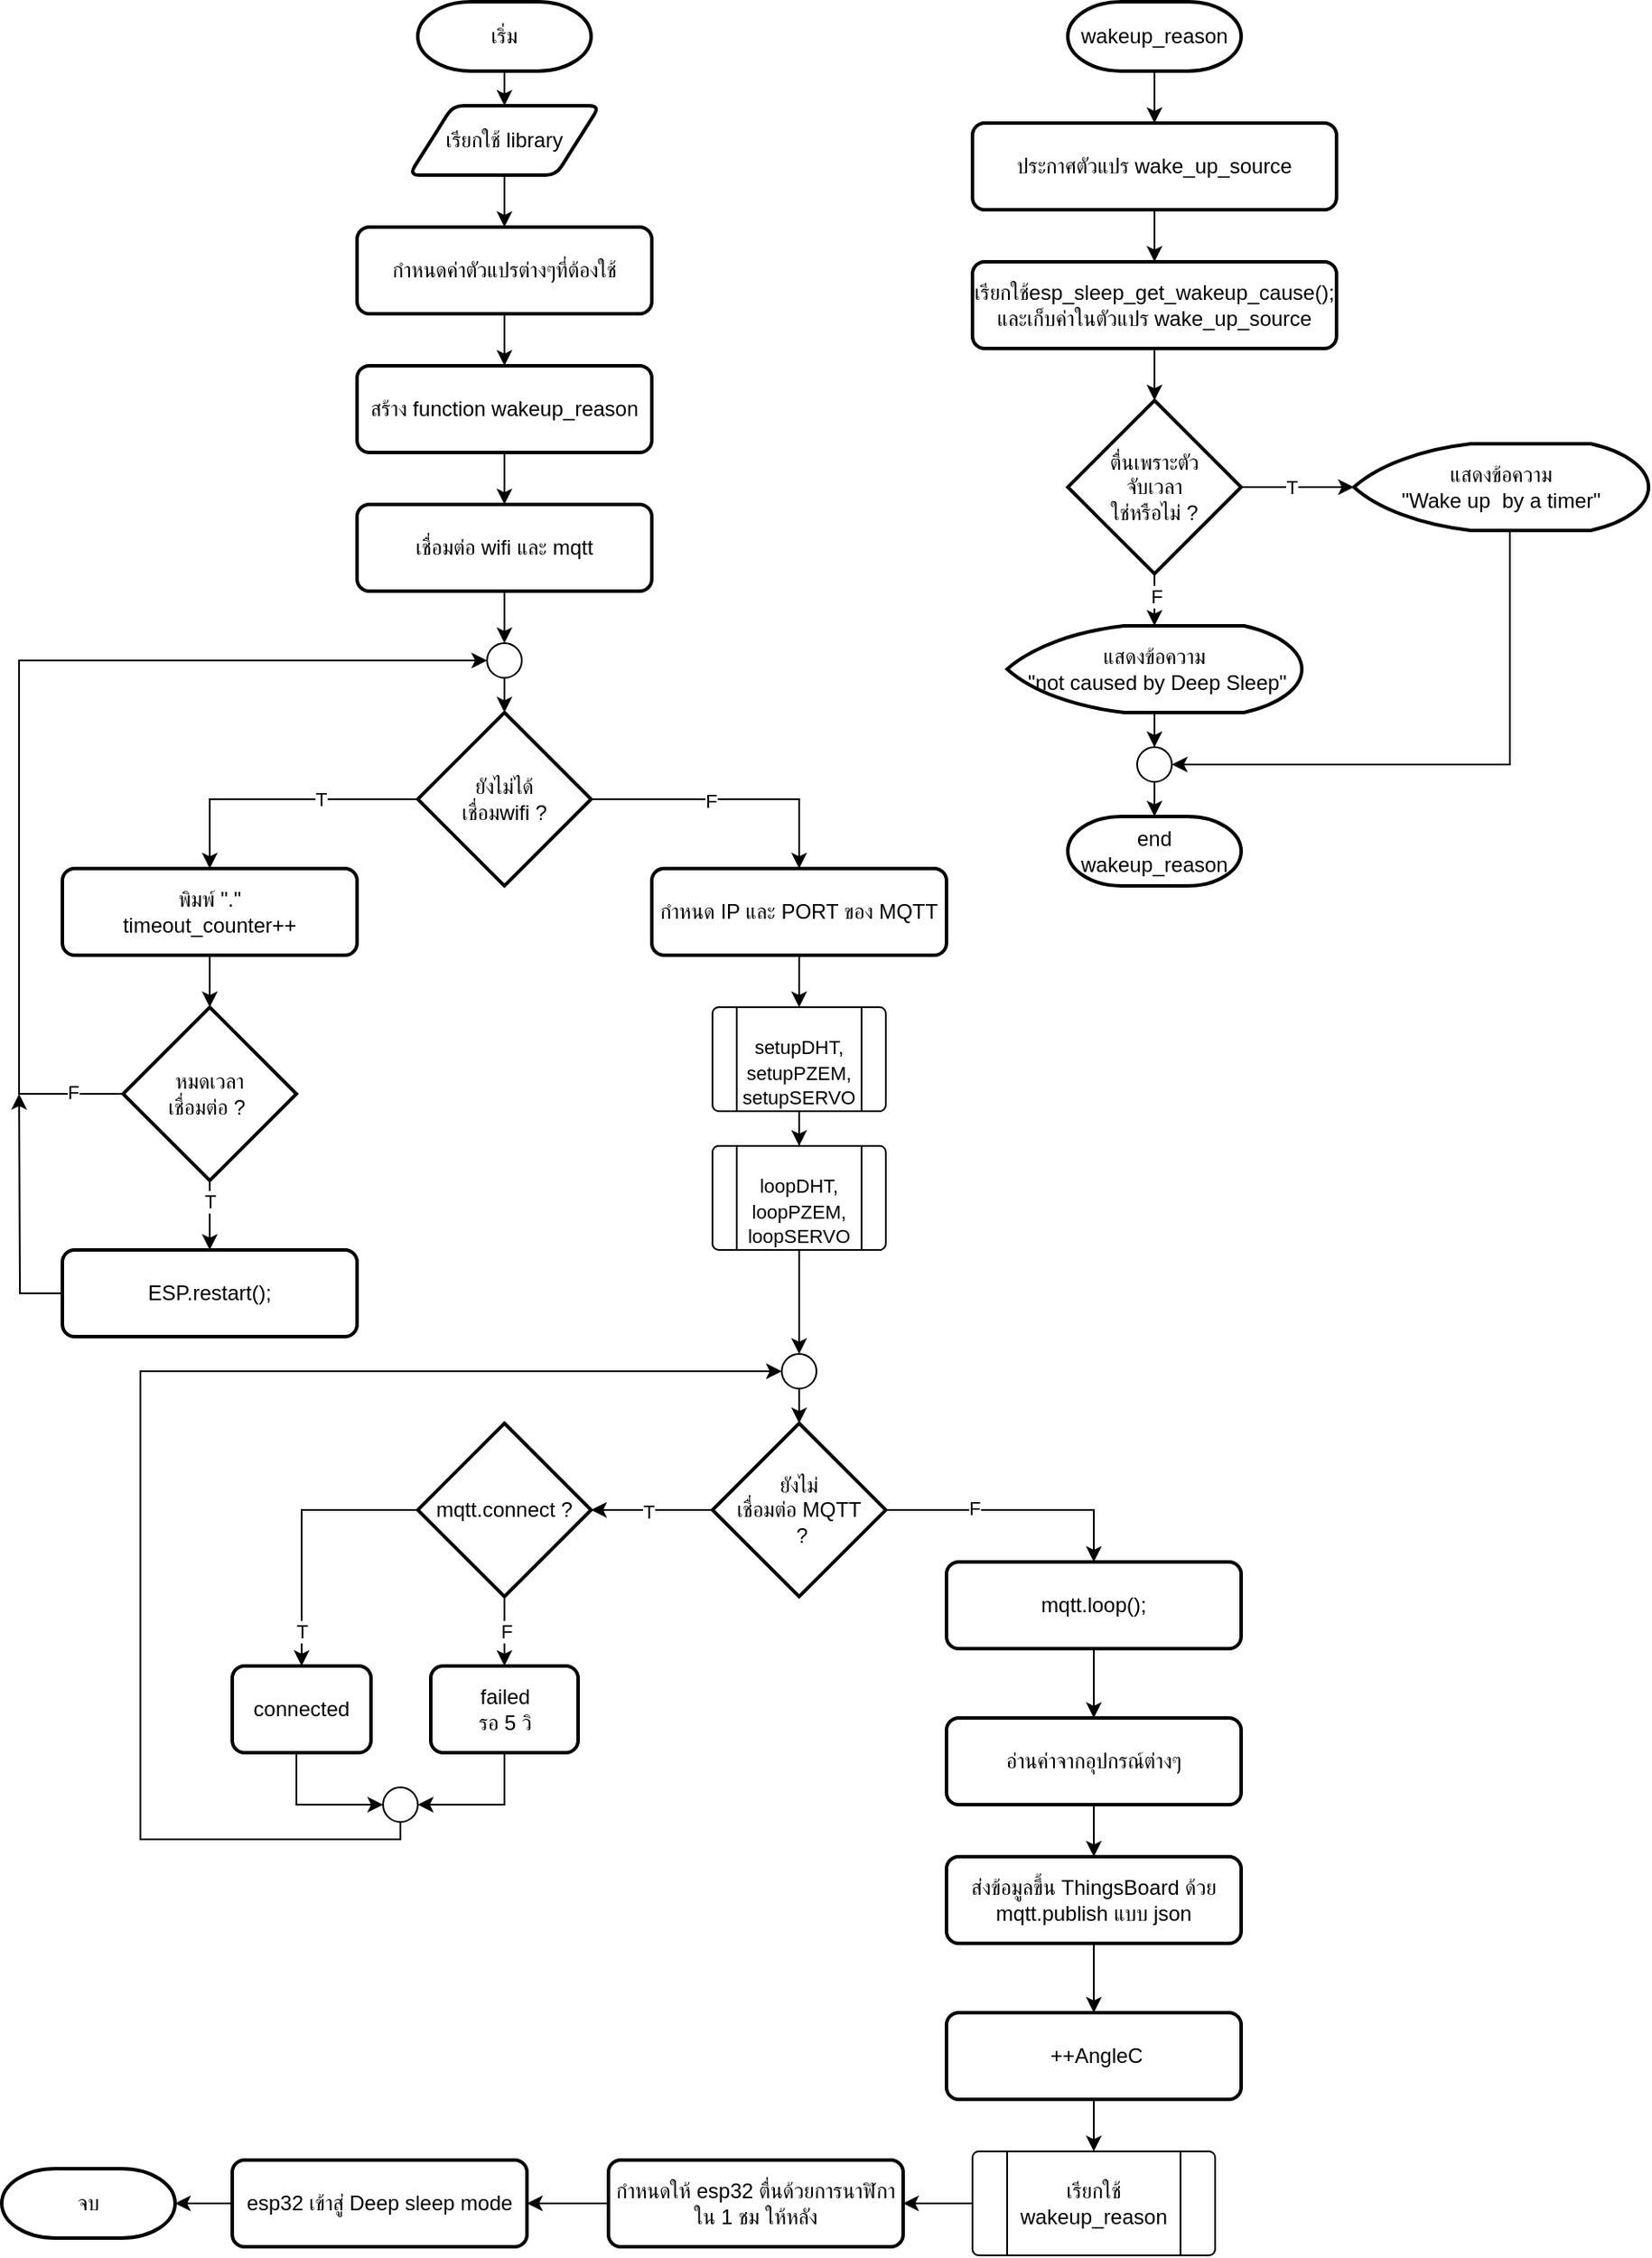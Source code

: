 <mxfile version="22.0.6" type="github">
  <diagram id="C5RBs43oDa-KdzZeNtuy" name="Page-1">
    <mxGraphModel dx="2221" dy="1001" grid="1" gridSize="10" guides="1" tooltips="1" connect="1" arrows="1" fold="1" page="1" pageScale="1" pageWidth="827" pageHeight="1169" math="0" shadow="0">
      <root>
        <mxCell id="WIyWlLk6GJQsqaUBKTNV-0" />
        <mxCell id="WIyWlLk6GJQsqaUBKTNV-1" parent="WIyWlLk6GJQsqaUBKTNV-0" />
        <mxCell id="FAzehwiRH1MLIlhiyja--5" value="" style="edgeStyle=orthogonalEdgeStyle;rounded=0;orthogonalLoop=1;jettySize=auto;html=1;" edge="1" parent="WIyWlLk6GJQsqaUBKTNV-1" source="FAzehwiRH1MLIlhiyja--0" target="FAzehwiRH1MLIlhiyja--1">
          <mxGeometry relative="1" as="geometry" />
        </mxCell>
        <mxCell id="FAzehwiRH1MLIlhiyja--0" value="เริ่ม" style="strokeWidth=2;html=1;shape=mxgraph.flowchart.terminator;whiteSpace=wrap;" vertex="1" parent="WIyWlLk6GJQsqaUBKTNV-1">
          <mxGeometry x="250" y="10" width="100" height="40" as="geometry" />
        </mxCell>
        <mxCell id="FAzehwiRH1MLIlhiyja--6" value="" style="edgeStyle=orthogonalEdgeStyle;rounded=0;orthogonalLoop=1;jettySize=auto;html=1;" edge="1" parent="WIyWlLk6GJQsqaUBKTNV-1" source="FAzehwiRH1MLIlhiyja--1" target="FAzehwiRH1MLIlhiyja--2">
          <mxGeometry relative="1" as="geometry" />
        </mxCell>
        <mxCell id="FAzehwiRH1MLIlhiyja--1" value="เรียกใช้&amp;nbsp;library" style="shape=parallelogram;html=1;strokeWidth=2;perimeter=parallelogramPerimeter;whiteSpace=wrap;rounded=1;arcSize=12;size=0.23;" vertex="1" parent="WIyWlLk6GJQsqaUBKTNV-1">
          <mxGeometry x="245" y="70" width="110" height="40" as="geometry" />
        </mxCell>
        <mxCell id="FAzehwiRH1MLIlhiyja--8" value="" style="edgeStyle=orthogonalEdgeStyle;rounded=0;orthogonalLoop=1;jettySize=auto;html=1;" edge="1" parent="WIyWlLk6GJQsqaUBKTNV-1" source="FAzehwiRH1MLIlhiyja--2" target="FAzehwiRH1MLIlhiyja--7">
          <mxGeometry relative="1" as="geometry" />
        </mxCell>
        <mxCell id="FAzehwiRH1MLIlhiyja--2" value="กำหนดค่าตัวแปรต่างๆที่ต้องใช้" style="rounded=1;whiteSpace=wrap;html=1;absoluteArcSize=1;arcSize=14;strokeWidth=2;" vertex="1" parent="WIyWlLk6GJQsqaUBKTNV-1">
          <mxGeometry x="215" y="140" width="170" height="50" as="geometry" />
        </mxCell>
        <mxCell id="FAzehwiRH1MLIlhiyja--14" value="" style="edgeStyle=orthogonalEdgeStyle;rounded=0;orthogonalLoop=1;jettySize=auto;html=1;" edge="1" parent="WIyWlLk6GJQsqaUBKTNV-1" source="FAzehwiRH1MLIlhiyja--7" target="FAzehwiRH1MLIlhiyja--10">
          <mxGeometry relative="1" as="geometry" />
        </mxCell>
        <mxCell id="FAzehwiRH1MLIlhiyja--7" value="สร้าง function&amp;nbsp;wakeup_reason" style="rounded=1;whiteSpace=wrap;html=1;absoluteArcSize=1;arcSize=14;strokeWidth=2;" vertex="1" parent="WIyWlLk6GJQsqaUBKTNV-1">
          <mxGeometry x="215" y="220" width="170" height="50" as="geometry" />
        </mxCell>
        <mxCell id="FAzehwiRH1MLIlhiyja--22" value="" style="edgeStyle=orthogonalEdgeStyle;rounded=0;orthogonalLoop=1;jettySize=auto;html=1;" edge="1" parent="WIyWlLk6GJQsqaUBKTNV-1" source="FAzehwiRH1MLIlhiyja--10" target="FAzehwiRH1MLIlhiyja--21">
          <mxGeometry relative="1" as="geometry" />
        </mxCell>
        <mxCell id="FAzehwiRH1MLIlhiyja--10" value="เชื่อมต่อ wifi และ mqtt" style="rounded=1;whiteSpace=wrap;html=1;absoluteArcSize=1;arcSize=14;strokeWidth=2;" vertex="1" parent="WIyWlLk6GJQsqaUBKTNV-1">
          <mxGeometry x="215" y="300" width="170" height="50" as="geometry" />
        </mxCell>
        <mxCell id="FAzehwiRH1MLIlhiyja--16" style="edgeStyle=orthogonalEdgeStyle;rounded=0;orthogonalLoop=1;jettySize=auto;html=1;exitX=0;exitY=0.5;exitDx=0;exitDy=0;exitPerimeter=0;entryX=0.5;entryY=0;entryDx=0;entryDy=0;" edge="1" parent="WIyWlLk6GJQsqaUBKTNV-1" source="FAzehwiRH1MLIlhiyja--11" target="FAzehwiRH1MLIlhiyja--12">
          <mxGeometry relative="1" as="geometry" />
        </mxCell>
        <mxCell id="FAzehwiRH1MLIlhiyja--27" value="T" style="edgeLabel;html=1;align=center;verticalAlign=middle;resizable=0;points=[];" vertex="1" connectable="0" parent="FAzehwiRH1MLIlhiyja--16">
          <mxGeometry x="-0.601" y="1" relative="1" as="geometry">
            <mxPoint x="-24" y="-1" as="offset" />
          </mxGeometry>
        </mxCell>
        <mxCell id="FAzehwiRH1MLIlhiyja--31" style="edgeStyle=orthogonalEdgeStyle;rounded=0;orthogonalLoop=1;jettySize=auto;html=1;entryX=0.5;entryY=0;entryDx=0;entryDy=0;" edge="1" parent="WIyWlLk6GJQsqaUBKTNV-1" source="FAzehwiRH1MLIlhiyja--11" target="FAzehwiRH1MLIlhiyja--30">
          <mxGeometry relative="1" as="geometry" />
        </mxCell>
        <mxCell id="FAzehwiRH1MLIlhiyja--32" value="F" style="edgeLabel;html=1;align=center;verticalAlign=middle;resizable=0;points=[];" vertex="1" connectable="0" parent="FAzehwiRH1MLIlhiyja--31">
          <mxGeometry x="-0.136" y="-1" relative="1" as="geometry">
            <mxPoint as="offset" />
          </mxGeometry>
        </mxCell>
        <mxCell id="FAzehwiRH1MLIlhiyja--11" value="ยังไม่ได้&lt;br&gt;เชื่อมwifi ?" style="strokeWidth=2;html=1;shape=mxgraph.flowchart.decision;whiteSpace=wrap;" vertex="1" parent="WIyWlLk6GJQsqaUBKTNV-1">
          <mxGeometry x="250" y="420" width="100" height="100" as="geometry" />
        </mxCell>
        <mxCell id="FAzehwiRH1MLIlhiyja--19" value="" style="edgeStyle=orthogonalEdgeStyle;rounded=0;orthogonalLoop=1;jettySize=auto;html=1;" edge="1" parent="WIyWlLk6GJQsqaUBKTNV-1" source="FAzehwiRH1MLIlhiyja--12" target="FAzehwiRH1MLIlhiyja--13">
          <mxGeometry relative="1" as="geometry" />
        </mxCell>
        <mxCell id="FAzehwiRH1MLIlhiyja--12" value="พิมพ์ &quot;.&quot;&lt;br&gt;timeout_counter++" style="rounded=1;whiteSpace=wrap;html=1;absoluteArcSize=1;arcSize=14;strokeWidth=2;" vertex="1" parent="WIyWlLk6GJQsqaUBKTNV-1">
          <mxGeometry x="45" y="510" width="170" height="50" as="geometry" />
        </mxCell>
        <mxCell id="FAzehwiRH1MLIlhiyja--18" value="" style="edgeStyle=orthogonalEdgeStyle;rounded=0;orthogonalLoop=1;jettySize=auto;html=1;" edge="1" parent="WIyWlLk6GJQsqaUBKTNV-1" source="FAzehwiRH1MLIlhiyja--13" target="FAzehwiRH1MLIlhiyja--17">
          <mxGeometry relative="1" as="geometry" />
        </mxCell>
        <mxCell id="FAzehwiRH1MLIlhiyja--24" value="T" style="edgeLabel;html=1;align=center;verticalAlign=middle;resizable=0;points=[];" vertex="1" connectable="0" parent="FAzehwiRH1MLIlhiyja--18">
          <mxGeometry x="-0.393" y="1" relative="1" as="geometry">
            <mxPoint x="-1" as="offset" />
          </mxGeometry>
        </mxCell>
        <mxCell id="FAzehwiRH1MLIlhiyja--20" style="edgeStyle=orthogonalEdgeStyle;rounded=0;orthogonalLoop=1;jettySize=auto;html=1;entryX=0;entryY=0.5;entryDx=0;entryDy=0;entryPerimeter=0;exitX=0;exitY=0.5;exitDx=0;exitDy=0;exitPerimeter=0;" edge="1" parent="WIyWlLk6GJQsqaUBKTNV-1" source="FAzehwiRH1MLIlhiyja--13" target="FAzehwiRH1MLIlhiyja--21">
          <mxGeometry relative="1" as="geometry">
            <mxPoint x="220" y="510" as="targetPoint" />
            <mxPoint x="100" y="845" as="sourcePoint" />
            <Array as="points">
              <mxPoint x="20" y="640" />
              <mxPoint x="20" y="390" />
            </Array>
          </mxGeometry>
        </mxCell>
        <mxCell id="FAzehwiRH1MLIlhiyja--25" value="F" style="edgeLabel;html=1;align=center;verticalAlign=middle;resizable=0;points=[];" vertex="1" connectable="0" parent="FAzehwiRH1MLIlhiyja--20">
          <mxGeometry x="-0.899" y="-1" relative="1" as="geometry">
            <mxPoint as="offset" />
          </mxGeometry>
        </mxCell>
        <mxCell id="FAzehwiRH1MLIlhiyja--13" value="หมดเวลา&lt;br&gt;เชื่อมต่อ ?&amp;nbsp;" style="strokeWidth=2;html=1;shape=mxgraph.flowchart.decision;whiteSpace=wrap;" vertex="1" parent="WIyWlLk6GJQsqaUBKTNV-1">
          <mxGeometry x="80" y="590" width="100" height="100" as="geometry" />
        </mxCell>
        <mxCell id="FAzehwiRH1MLIlhiyja--33" style="edgeStyle=orthogonalEdgeStyle;rounded=0;orthogonalLoop=1;jettySize=auto;html=1;" edge="1" parent="WIyWlLk6GJQsqaUBKTNV-1" source="FAzehwiRH1MLIlhiyja--17">
          <mxGeometry relative="1" as="geometry">
            <mxPoint x="20" y="640" as="targetPoint" />
          </mxGeometry>
        </mxCell>
        <mxCell id="FAzehwiRH1MLIlhiyja--17" value="ESP.restart();" style="rounded=1;whiteSpace=wrap;html=1;absoluteArcSize=1;arcSize=14;strokeWidth=2;" vertex="1" parent="WIyWlLk6GJQsqaUBKTNV-1">
          <mxGeometry x="45" y="730" width="170" height="50" as="geometry" />
        </mxCell>
        <mxCell id="FAzehwiRH1MLIlhiyja--23" value="" style="edgeStyle=orthogonalEdgeStyle;rounded=0;orthogonalLoop=1;jettySize=auto;html=1;" edge="1" parent="WIyWlLk6GJQsqaUBKTNV-1" source="FAzehwiRH1MLIlhiyja--21" target="FAzehwiRH1MLIlhiyja--11">
          <mxGeometry relative="1" as="geometry" />
        </mxCell>
        <mxCell id="FAzehwiRH1MLIlhiyja--21" value="" style="verticalLabelPosition=bottom;verticalAlign=top;html=1;shape=mxgraph.flowchart.on-page_reference;" vertex="1" parent="WIyWlLk6GJQsqaUBKTNV-1">
          <mxGeometry x="290" y="380" width="20" height="20" as="geometry" />
        </mxCell>
        <mxCell id="FAzehwiRH1MLIlhiyja--48" value="" style="edgeStyle=orthogonalEdgeStyle;rounded=0;orthogonalLoop=1;jettySize=auto;html=1;" edge="1" parent="WIyWlLk6GJQsqaUBKTNV-1" source="FAzehwiRH1MLIlhiyja--30" target="FAzehwiRH1MLIlhiyja--36">
          <mxGeometry relative="1" as="geometry" />
        </mxCell>
        <mxCell id="FAzehwiRH1MLIlhiyja--30" value="กำหนด IP และ PORT ของ MQTT" style="rounded=1;whiteSpace=wrap;html=1;absoluteArcSize=1;arcSize=14;strokeWidth=2;" vertex="1" parent="WIyWlLk6GJQsqaUBKTNV-1">
          <mxGeometry x="385" y="510" width="170" height="50" as="geometry" />
        </mxCell>
        <mxCell id="FAzehwiRH1MLIlhiyja--47" value="" style="edgeStyle=orthogonalEdgeStyle;rounded=0;orthogonalLoop=1;jettySize=auto;html=1;" edge="1" parent="WIyWlLk6GJQsqaUBKTNV-1" source="FAzehwiRH1MLIlhiyja--34" target="FAzehwiRH1MLIlhiyja--45">
          <mxGeometry relative="1" as="geometry" />
        </mxCell>
        <mxCell id="FAzehwiRH1MLIlhiyja--34" value="" style="verticalLabelPosition=bottom;verticalAlign=top;html=1;shape=process;whiteSpace=wrap;rounded=1;size=0.14;arcSize=6;" vertex="1" parent="WIyWlLk6GJQsqaUBKTNV-1">
          <mxGeometry x="420" y="590" width="100" height="60" as="geometry" />
        </mxCell>
        <mxCell id="FAzehwiRH1MLIlhiyja--36" value="&lt;font style=&quot;font-size: 11px;&quot;&gt;&lt;br style=&quot;border-color: var(--border-color);&quot;&gt;&lt;span style=&quot;border-color: var(--border-color);&quot;&gt;setupDHT,&lt;/span&gt;&lt;br style=&quot;border-color: var(--border-color);&quot;&gt;&lt;span style=&quot;border-color: var(--border-color);&quot;&gt;setupPZEM,&lt;/span&gt;&lt;br style=&quot;border-color: var(--border-color);&quot;&gt;&lt;span style=&quot;border-color: var(--border-color);&quot;&gt;setupSERVO&lt;/span&gt;&lt;/font&gt;" style="text;strokeColor=none;align=center;fillColor=none;html=1;verticalAlign=middle;whiteSpace=wrap;rounded=0;" vertex="1" parent="WIyWlLk6GJQsqaUBKTNV-1">
          <mxGeometry x="435" y="590" width="70" height="60" as="geometry" />
        </mxCell>
        <mxCell id="FAzehwiRH1MLIlhiyja--44" value="" style="verticalLabelPosition=bottom;verticalAlign=top;html=1;shape=process;whiteSpace=wrap;rounded=1;size=0.14;arcSize=6;" vertex="1" parent="WIyWlLk6GJQsqaUBKTNV-1">
          <mxGeometry x="420" y="670" width="100" height="60" as="geometry" />
        </mxCell>
        <mxCell id="FAzehwiRH1MLIlhiyja--70" value="" style="edgeStyle=orthogonalEdgeStyle;rounded=0;orthogonalLoop=1;jettySize=auto;html=1;" edge="1" parent="WIyWlLk6GJQsqaUBKTNV-1" source="FAzehwiRH1MLIlhiyja--69" target="FAzehwiRH1MLIlhiyja--49">
          <mxGeometry relative="1" as="geometry" />
        </mxCell>
        <mxCell id="FAzehwiRH1MLIlhiyja--45" value="&lt;font style=&quot;font-size: 11px;&quot;&gt;&lt;br style=&quot;border-color: var(--border-color);&quot;&gt;&lt;span style=&quot;border-color: var(--border-color);&quot;&gt;loopDHT,&lt;/span&gt;&lt;br style=&quot;border-color: var(--border-color);&quot;&gt;&lt;span style=&quot;border-color: var(--border-color);&quot;&gt;loopPZEM,&lt;/span&gt;&lt;br style=&quot;border-color: var(--border-color);&quot;&gt;&lt;span style=&quot;border-color: var(--border-color);&quot;&gt;loopSERVO&lt;/span&gt;&lt;/font&gt;" style="text;strokeColor=none;align=center;fillColor=none;html=1;verticalAlign=middle;whiteSpace=wrap;rounded=0;" vertex="1" parent="WIyWlLk6GJQsqaUBKTNV-1">
          <mxGeometry x="435" y="670" width="70" height="60" as="geometry" />
        </mxCell>
        <mxCell id="FAzehwiRH1MLIlhiyja--54" style="edgeStyle=orthogonalEdgeStyle;rounded=0;orthogonalLoop=1;jettySize=auto;html=1;exitX=1;exitY=0.5;exitDx=0;exitDy=0;exitPerimeter=0;entryX=0.5;entryY=0;entryDx=0;entryDy=0;" edge="1" parent="WIyWlLk6GJQsqaUBKTNV-1" source="FAzehwiRH1MLIlhiyja--49" target="FAzehwiRH1MLIlhiyja--52">
          <mxGeometry relative="1" as="geometry" />
        </mxCell>
        <mxCell id="FAzehwiRH1MLIlhiyja--56" value="F" style="edgeLabel;html=1;align=center;verticalAlign=middle;resizable=0;points=[];" vertex="1" connectable="0" parent="FAzehwiRH1MLIlhiyja--54">
          <mxGeometry x="-0.327" y="1" relative="1" as="geometry">
            <mxPoint as="offset" />
          </mxGeometry>
        </mxCell>
        <mxCell id="FAzehwiRH1MLIlhiyja--112" value="" style="edgeStyle=orthogonalEdgeStyle;rounded=0;orthogonalLoop=1;jettySize=auto;html=1;" edge="1" parent="WIyWlLk6GJQsqaUBKTNV-1" source="FAzehwiRH1MLIlhiyja--49" target="FAzehwiRH1MLIlhiyja--57">
          <mxGeometry relative="1" as="geometry" />
        </mxCell>
        <mxCell id="FAzehwiRH1MLIlhiyja--113" value="T" style="edgeLabel;html=1;align=center;verticalAlign=middle;resizable=0;points=[];" vertex="1" connectable="0" parent="FAzehwiRH1MLIlhiyja--112">
          <mxGeometry x="0.059" y="1" relative="1" as="geometry">
            <mxPoint as="offset" />
          </mxGeometry>
        </mxCell>
        <mxCell id="FAzehwiRH1MLIlhiyja--49" value="ยังไม่&lt;br&gt;เชื่อมต่อ MQTT&lt;br&gt;&amp;nbsp;?" style="strokeWidth=2;html=1;shape=mxgraph.flowchart.decision;whiteSpace=wrap;" vertex="1" parent="WIyWlLk6GJQsqaUBKTNV-1">
          <mxGeometry x="420" y="830" width="100" height="100" as="geometry" />
        </mxCell>
        <mxCell id="FAzehwiRH1MLIlhiyja--75" value="" style="edgeStyle=orthogonalEdgeStyle;rounded=0;orthogonalLoop=1;jettySize=auto;html=1;" edge="1" parent="WIyWlLk6GJQsqaUBKTNV-1" source="FAzehwiRH1MLIlhiyja--52" target="FAzehwiRH1MLIlhiyja--74">
          <mxGeometry relative="1" as="geometry" />
        </mxCell>
        <mxCell id="FAzehwiRH1MLIlhiyja--52" value="mqtt.loop();" style="rounded=1;whiteSpace=wrap;html=1;absoluteArcSize=1;arcSize=14;strokeWidth=2;" vertex="1" parent="WIyWlLk6GJQsqaUBKTNV-1">
          <mxGeometry x="555" y="910" width="170" height="50" as="geometry" />
        </mxCell>
        <mxCell id="FAzehwiRH1MLIlhiyja--115" value="" style="edgeStyle=orthogonalEdgeStyle;rounded=0;orthogonalLoop=1;jettySize=auto;html=1;" edge="1" parent="WIyWlLk6GJQsqaUBKTNV-1" source="FAzehwiRH1MLIlhiyja--57" target="FAzehwiRH1MLIlhiyja--61">
          <mxGeometry relative="1" as="geometry" />
        </mxCell>
        <mxCell id="FAzehwiRH1MLIlhiyja--120" value="F" style="edgeLabel;html=1;align=center;verticalAlign=middle;resizable=0;points=[];" vertex="1" connectable="0" parent="FAzehwiRH1MLIlhiyja--115">
          <mxGeometry x="-0.024" y="1" relative="1" as="geometry">
            <mxPoint as="offset" />
          </mxGeometry>
        </mxCell>
        <mxCell id="FAzehwiRH1MLIlhiyja--116" style="edgeStyle=orthogonalEdgeStyle;rounded=0;orthogonalLoop=1;jettySize=auto;html=1;entryX=0.5;entryY=0;entryDx=0;entryDy=0;" edge="1" parent="WIyWlLk6GJQsqaUBKTNV-1" source="FAzehwiRH1MLIlhiyja--57" target="FAzehwiRH1MLIlhiyja--59">
          <mxGeometry relative="1" as="geometry" />
        </mxCell>
        <mxCell id="FAzehwiRH1MLIlhiyja--121" value="T" style="edgeLabel;html=1;align=center;verticalAlign=middle;resizable=0;points=[];" vertex="1" connectable="0" parent="FAzehwiRH1MLIlhiyja--116">
          <mxGeometry x="0.317" y="-1" relative="1" as="geometry">
            <mxPoint x="1" y="33" as="offset" />
          </mxGeometry>
        </mxCell>
        <mxCell id="FAzehwiRH1MLIlhiyja--57" value="mqtt.connect ?" style="strokeWidth=2;html=1;shape=mxgraph.flowchart.decision;whiteSpace=wrap;" vertex="1" parent="WIyWlLk6GJQsqaUBKTNV-1">
          <mxGeometry x="250" y="830" width="100" height="100" as="geometry" />
        </mxCell>
        <mxCell id="FAzehwiRH1MLIlhiyja--59" value="connected" style="rounded=1;whiteSpace=wrap;html=1;absoluteArcSize=1;arcSize=14;strokeWidth=2;" vertex="1" parent="WIyWlLk6GJQsqaUBKTNV-1">
          <mxGeometry x="143" y="970" width="80" height="50" as="geometry" />
        </mxCell>
        <mxCell id="FAzehwiRH1MLIlhiyja--61" value="failed&lt;br&gt;รอ 5 วิ" style="rounded=1;whiteSpace=wrap;html=1;absoluteArcSize=1;arcSize=14;strokeWidth=2;" vertex="1" parent="WIyWlLk6GJQsqaUBKTNV-1">
          <mxGeometry x="257.5" y="970" width="85" height="50" as="geometry" />
        </mxCell>
        <mxCell id="FAzehwiRH1MLIlhiyja--68" style="edgeStyle=orthogonalEdgeStyle;rounded=0;orthogonalLoop=1;jettySize=auto;html=1;entryX=0;entryY=0.5;entryDx=0;entryDy=0;entryPerimeter=0;" edge="1" parent="WIyWlLk6GJQsqaUBKTNV-1" source="FAzehwiRH1MLIlhiyja--64" target="FAzehwiRH1MLIlhiyja--69">
          <mxGeometry relative="1" as="geometry">
            <mxPoint x="80" y="809.31" as="targetPoint" />
            <Array as="points">
              <mxPoint x="240" y="1070" />
              <mxPoint x="90" y="1070" />
              <mxPoint x="90" y="800" />
            </Array>
          </mxGeometry>
        </mxCell>
        <mxCell id="FAzehwiRH1MLIlhiyja--64" value="" style="verticalLabelPosition=bottom;verticalAlign=top;html=1;shape=mxgraph.flowchart.on-page_reference;" vertex="1" parent="WIyWlLk6GJQsqaUBKTNV-1">
          <mxGeometry x="230" y="1040" width="20" height="20" as="geometry" />
        </mxCell>
        <mxCell id="FAzehwiRH1MLIlhiyja--71" value="" style="edgeStyle=orthogonalEdgeStyle;rounded=0;orthogonalLoop=1;jettySize=auto;html=1;" edge="1" parent="WIyWlLk6GJQsqaUBKTNV-1" source="FAzehwiRH1MLIlhiyja--45" target="FAzehwiRH1MLIlhiyja--69">
          <mxGeometry relative="1" as="geometry">
            <mxPoint x="470" y="760" as="sourcePoint" />
            <mxPoint x="470" y="810" as="targetPoint" />
          </mxGeometry>
        </mxCell>
        <mxCell id="FAzehwiRH1MLIlhiyja--69" value="" style="verticalLabelPosition=bottom;verticalAlign=top;html=1;shape=mxgraph.flowchart.on-page_reference;" vertex="1" parent="WIyWlLk6GJQsqaUBKTNV-1">
          <mxGeometry x="460" y="790" width="20" height="20" as="geometry" />
        </mxCell>
        <mxCell id="FAzehwiRH1MLIlhiyja--80" value="" style="edgeStyle=orthogonalEdgeStyle;rounded=0;orthogonalLoop=1;jettySize=auto;html=1;" edge="1" parent="WIyWlLk6GJQsqaUBKTNV-1" source="FAzehwiRH1MLIlhiyja--74" target="FAzehwiRH1MLIlhiyja--76">
          <mxGeometry relative="1" as="geometry" />
        </mxCell>
        <mxCell id="FAzehwiRH1MLIlhiyja--74" value="อ่านค่าจากอุปกรณ์ต่างๆ" style="rounded=1;whiteSpace=wrap;html=1;absoluteArcSize=1;arcSize=14;strokeWidth=2;" vertex="1" parent="WIyWlLk6GJQsqaUBKTNV-1">
          <mxGeometry x="555" y="1000" width="170" height="50" as="geometry" />
        </mxCell>
        <mxCell id="FAzehwiRH1MLIlhiyja--86" value="" style="edgeStyle=orthogonalEdgeStyle;rounded=0;orthogonalLoop=1;jettySize=auto;html=1;" edge="1" parent="WIyWlLk6GJQsqaUBKTNV-1" source="FAzehwiRH1MLIlhiyja--76" target="FAzehwiRH1MLIlhiyja--85">
          <mxGeometry relative="1" as="geometry" />
        </mxCell>
        <mxCell id="FAzehwiRH1MLIlhiyja--76" value="ส่งข้อมูลขึ้น ThingsBoard ด้วย mqtt.publish แบบ json" style="rounded=1;whiteSpace=wrap;html=1;absoluteArcSize=1;arcSize=14;strokeWidth=2;" vertex="1" parent="WIyWlLk6GJQsqaUBKTNV-1">
          <mxGeometry x="555" y="1080" width="170" height="50" as="geometry" />
        </mxCell>
        <mxCell id="FAzehwiRH1MLIlhiyja--84" value="" style="edgeStyle=orthogonalEdgeStyle;rounded=0;orthogonalLoop=1;jettySize=auto;html=1;" edge="1" parent="WIyWlLk6GJQsqaUBKTNV-1" source="FAzehwiRH1MLIlhiyja--77" target="FAzehwiRH1MLIlhiyja--82">
          <mxGeometry relative="1" as="geometry" />
        </mxCell>
        <mxCell id="FAzehwiRH1MLIlhiyja--77" value="" style="verticalLabelPosition=bottom;verticalAlign=top;html=1;shape=process;whiteSpace=wrap;rounded=1;size=0.14;arcSize=6;" vertex="1" parent="WIyWlLk6GJQsqaUBKTNV-1">
          <mxGeometry x="570" y="1250" width="140" height="60" as="geometry" />
        </mxCell>
        <mxCell id="FAzehwiRH1MLIlhiyja--78" value="เรียกใช้ wakeup_reason" style="text;strokeColor=none;align=center;fillColor=none;html=1;verticalAlign=middle;whiteSpace=wrap;rounded=0;" vertex="1" parent="WIyWlLk6GJQsqaUBKTNV-1">
          <mxGeometry x="605" y="1250" width="70" height="60" as="geometry" />
        </mxCell>
        <mxCell id="FAzehwiRH1MLIlhiyja--81" value="" style="edgeStyle=orthogonalEdgeStyle;rounded=0;orthogonalLoop=1;jettySize=auto;html=1;" edge="1" parent="WIyWlLk6GJQsqaUBKTNV-1" source="FAzehwiRH1MLIlhiyja--82" target="FAzehwiRH1MLIlhiyja--83">
          <mxGeometry relative="1" as="geometry" />
        </mxCell>
        <mxCell id="FAzehwiRH1MLIlhiyja--82" value="กำหนดให้ esp32 ตื่นด้วยการนาฬิกา ใน 1 ชม ให้หลัง" style="rounded=1;whiteSpace=wrap;html=1;absoluteArcSize=1;arcSize=14;strokeWidth=2;" vertex="1" parent="WIyWlLk6GJQsqaUBKTNV-1">
          <mxGeometry x="360" y="1255" width="170" height="50" as="geometry" />
        </mxCell>
        <mxCell id="FAzehwiRH1MLIlhiyja--90" value="" style="edgeStyle=orthogonalEdgeStyle;rounded=0;orthogonalLoop=1;jettySize=auto;html=1;" edge="1" parent="WIyWlLk6GJQsqaUBKTNV-1" source="FAzehwiRH1MLIlhiyja--83" target="FAzehwiRH1MLIlhiyja--89">
          <mxGeometry relative="1" as="geometry" />
        </mxCell>
        <mxCell id="FAzehwiRH1MLIlhiyja--83" value="esp32 เข้าสู่ Deep sleep mode" style="rounded=1;whiteSpace=wrap;html=1;absoluteArcSize=1;arcSize=14;strokeWidth=2;" vertex="1" parent="WIyWlLk6GJQsqaUBKTNV-1">
          <mxGeometry x="143" y="1255" width="170" height="50" as="geometry" />
        </mxCell>
        <mxCell id="FAzehwiRH1MLIlhiyja--87" value="" style="edgeStyle=orthogonalEdgeStyle;rounded=0;orthogonalLoop=1;jettySize=auto;html=1;" edge="1" parent="WIyWlLk6GJQsqaUBKTNV-1" source="FAzehwiRH1MLIlhiyja--85" target="FAzehwiRH1MLIlhiyja--78">
          <mxGeometry relative="1" as="geometry" />
        </mxCell>
        <mxCell id="FAzehwiRH1MLIlhiyja--85" value="&amp;nbsp;++AngleC" style="rounded=1;whiteSpace=wrap;html=1;absoluteArcSize=1;arcSize=14;strokeWidth=2;" vertex="1" parent="WIyWlLk6GJQsqaUBKTNV-1">
          <mxGeometry x="555" y="1170" width="170" height="50" as="geometry" />
        </mxCell>
        <mxCell id="FAzehwiRH1MLIlhiyja--89" value="จบ" style="strokeWidth=2;html=1;shape=mxgraph.flowchart.terminator;whiteSpace=wrap;" vertex="1" parent="WIyWlLk6GJQsqaUBKTNV-1">
          <mxGeometry x="10" y="1260" width="100" height="40" as="geometry" />
        </mxCell>
        <mxCell id="FAzehwiRH1MLIlhiyja--105" value="" style="edgeStyle=orthogonalEdgeStyle;rounded=0;orthogonalLoop=1;jettySize=auto;html=1;" edge="1" parent="WIyWlLk6GJQsqaUBKTNV-1" source="FAzehwiRH1MLIlhiyja--92" target="FAzehwiRH1MLIlhiyja--94">
          <mxGeometry relative="1" as="geometry" />
        </mxCell>
        <mxCell id="FAzehwiRH1MLIlhiyja--92" value="wakeup_reason" style="strokeWidth=2;html=1;shape=mxgraph.flowchart.terminator;whiteSpace=wrap;" vertex="1" parent="WIyWlLk6GJQsqaUBKTNV-1">
          <mxGeometry x="625" y="10" width="100" height="40" as="geometry" />
        </mxCell>
        <mxCell id="FAzehwiRH1MLIlhiyja--124" value="" style="edgeStyle=orthogonalEdgeStyle;rounded=0;orthogonalLoop=1;jettySize=auto;html=1;" edge="1" parent="WIyWlLk6GJQsqaUBKTNV-1" source="FAzehwiRH1MLIlhiyja--93" target="FAzehwiRH1MLIlhiyja--110">
          <mxGeometry relative="1" as="geometry" />
        </mxCell>
        <mxCell id="FAzehwiRH1MLIlhiyja--125" value="T" style="edgeLabel;html=1;align=center;verticalAlign=middle;resizable=0;points=[];" vertex="1" connectable="0" parent="FAzehwiRH1MLIlhiyja--124">
          <mxGeometry x="-0.108" relative="1" as="geometry">
            <mxPoint as="offset" />
          </mxGeometry>
        </mxCell>
        <mxCell id="FAzehwiRH1MLIlhiyja--126" value="" style="edgeStyle=orthogonalEdgeStyle;rounded=0;orthogonalLoop=1;jettySize=auto;html=1;" edge="1" parent="WIyWlLk6GJQsqaUBKTNV-1" source="FAzehwiRH1MLIlhiyja--93" target="FAzehwiRH1MLIlhiyja--111">
          <mxGeometry relative="1" as="geometry" />
        </mxCell>
        <mxCell id="FAzehwiRH1MLIlhiyja--127" value="F" style="edgeLabel;html=1;align=center;verticalAlign=middle;resizable=0;points=[];" vertex="1" connectable="0" parent="FAzehwiRH1MLIlhiyja--126">
          <mxGeometry x="0.322" y="1" relative="1" as="geometry">
            <mxPoint as="offset" />
          </mxGeometry>
        </mxCell>
        <mxCell id="FAzehwiRH1MLIlhiyja--93" value="ตื่นเพราะตัว&lt;br&gt;จับเวลา&lt;br&gt;ใช่หรือไม่ ?" style="strokeWidth=2;html=1;shape=mxgraph.flowchart.decision;whiteSpace=wrap;" vertex="1" parent="WIyWlLk6GJQsqaUBKTNV-1">
          <mxGeometry x="625" y="240" width="100" height="100" as="geometry" />
        </mxCell>
        <mxCell id="FAzehwiRH1MLIlhiyja--122" value="" style="edgeStyle=orthogonalEdgeStyle;rounded=0;orthogonalLoop=1;jettySize=auto;html=1;" edge="1" parent="WIyWlLk6GJQsqaUBKTNV-1" source="FAzehwiRH1MLIlhiyja--94" target="FAzehwiRH1MLIlhiyja--107">
          <mxGeometry relative="1" as="geometry" />
        </mxCell>
        <mxCell id="FAzehwiRH1MLIlhiyja--94" value="ประกาศตัวแปร wake_up_source" style="rounded=1;whiteSpace=wrap;html=1;absoluteArcSize=1;arcSize=14;strokeWidth=2;" vertex="1" parent="WIyWlLk6GJQsqaUBKTNV-1">
          <mxGeometry x="570" y="80" width="210" height="50" as="geometry" />
        </mxCell>
        <mxCell id="FAzehwiRH1MLIlhiyja--98" value="end wakeup_reason" style="strokeWidth=2;html=1;shape=mxgraph.flowchart.terminator;whiteSpace=wrap;" vertex="1" parent="WIyWlLk6GJQsqaUBKTNV-1">
          <mxGeometry x="625" y="480" width="100" height="40" as="geometry" />
        </mxCell>
        <mxCell id="FAzehwiRH1MLIlhiyja--101" value="" style="edgeStyle=orthogonalEdgeStyle;rounded=0;orthogonalLoop=1;jettySize=auto;html=1;" edge="1" parent="WIyWlLk6GJQsqaUBKTNV-1" source="FAzehwiRH1MLIlhiyja--99" target="FAzehwiRH1MLIlhiyja--98">
          <mxGeometry relative="1" as="geometry" />
        </mxCell>
        <mxCell id="FAzehwiRH1MLIlhiyja--99" value="" style="verticalLabelPosition=bottom;verticalAlign=top;html=1;shape=mxgraph.flowchart.on-page_reference;" vertex="1" parent="WIyWlLk6GJQsqaUBKTNV-1">
          <mxGeometry x="665" y="440" width="20" height="20" as="geometry" />
        </mxCell>
        <mxCell id="FAzehwiRH1MLIlhiyja--123" value="" style="edgeStyle=orthogonalEdgeStyle;rounded=0;orthogonalLoop=1;jettySize=auto;html=1;" edge="1" parent="WIyWlLk6GJQsqaUBKTNV-1" source="FAzehwiRH1MLIlhiyja--107" target="FAzehwiRH1MLIlhiyja--93">
          <mxGeometry relative="1" as="geometry" />
        </mxCell>
        <mxCell id="FAzehwiRH1MLIlhiyja--107" value="เรียกใช้esp_sleep_get_wakeup_cause(); และเก็บค่าในตัวแปร wake_up_source" style="rounded=1;whiteSpace=wrap;html=1;absoluteArcSize=1;arcSize=14;strokeWidth=2;" vertex="1" parent="WIyWlLk6GJQsqaUBKTNV-1">
          <mxGeometry x="570" y="160" width="210" height="50" as="geometry" />
        </mxCell>
        <mxCell id="FAzehwiRH1MLIlhiyja--110" value="แสดงข้อความ &lt;br&gt;&quot;Wake up&amp;nbsp; by a timer&quot;" style="strokeWidth=2;html=1;shape=mxgraph.flowchart.display;whiteSpace=wrap;" vertex="1" parent="WIyWlLk6GJQsqaUBKTNV-1">
          <mxGeometry x="790" y="265" width="170" height="50" as="geometry" />
        </mxCell>
        <mxCell id="FAzehwiRH1MLIlhiyja--128" value="" style="edgeStyle=orthogonalEdgeStyle;rounded=0;orthogonalLoop=1;jettySize=auto;html=1;" edge="1" parent="WIyWlLk6GJQsqaUBKTNV-1" source="FAzehwiRH1MLIlhiyja--111" target="FAzehwiRH1MLIlhiyja--99">
          <mxGeometry relative="1" as="geometry" />
        </mxCell>
        <mxCell id="FAzehwiRH1MLIlhiyja--111" value="แสดงข้อความ &lt;br&gt;&amp;nbsp;&quot;not caused by Deep Sleep&quot;" style="strokeWidth=2;html=1;shape=mxgraph.flowchart.display;whiteSpace=wrap;" vertex="1" parent="WIyWlLk6GJQsqaUBKTNV-1">
          <mxGeometry x="590" y="370" width="170" height="50" as="geometry" />
        </mxCell>
        <mxCell id="FAzehwiRH1MLIlhiyja--117" style="edgeStyle=orthogonalEdgeStyle;rounded=0;orthogonalLoop=1;jettySize=auto;html=1;entryX=0;entryY=0.5;entryDx=0;entryDy=0;entryPerimeter=0;" edge="1" parent="WIyWlLk6GJQsqaUBKTNV-1" source="FAzehwiRH1MLIlhiyja--59" target="FAzehwiRH1MLIlhiyja--64">
          <mxGeometry relative="1" as="geometry">
            <Array as="points">
              <mxPoint x="180" y="1050" />
            </Array>
          </mxGeometry>
        </mxCell>
        <mxCell id="FAzehwiRH1MLIlhiyja--118" style="edgeStyle=orthogonalEdgeStyle;rounded=0;orthogonalLoop=1;jettySize=auto;html=1;entryX=1;entryY=0.5;entryDx=0;entryDy=0;entryPerimeter=0;" edge="1" parent="WIyWlLk6GJQsqaUBKTNV-1" source="FAzehwiRH1MLIlhiyja--61" target="FAzehwiRH1MLIlhiyja--64">
          <mxGeometry relative="1" as="geometry">
            <Array as="points">
              <mxPoint x="300" y="1050" />
            </Array>
          </mxGeometry>
        </mxCell>
        <mxCell id="FAzehwiRH1MLIlhiyja--129" style="edgeStyle=orthogonalEdgeStyle;rounded=0;orthogonalLoop=1;jettySize=auto;html=1;entryX=1;entryY=0.5;entryDx=0;entryDy=0;entryPerimeter=0;" edge="1" parent="WIyWlLk6GJQsqaUBKTNV-1" source="FAzehwiRH1MLIlhiyja--110" target="FAzehwiRH1MLIlhiyja--99">
          <mxGeometry relative="1" as="geometry">
            <Array as="points">
              <mxPoint x="880" y="450" />
            </Array>
          </mxGeometry>
        </mxCell>
      </root>
    </mxGraphModel>
  </diagram>
</mxfile>
